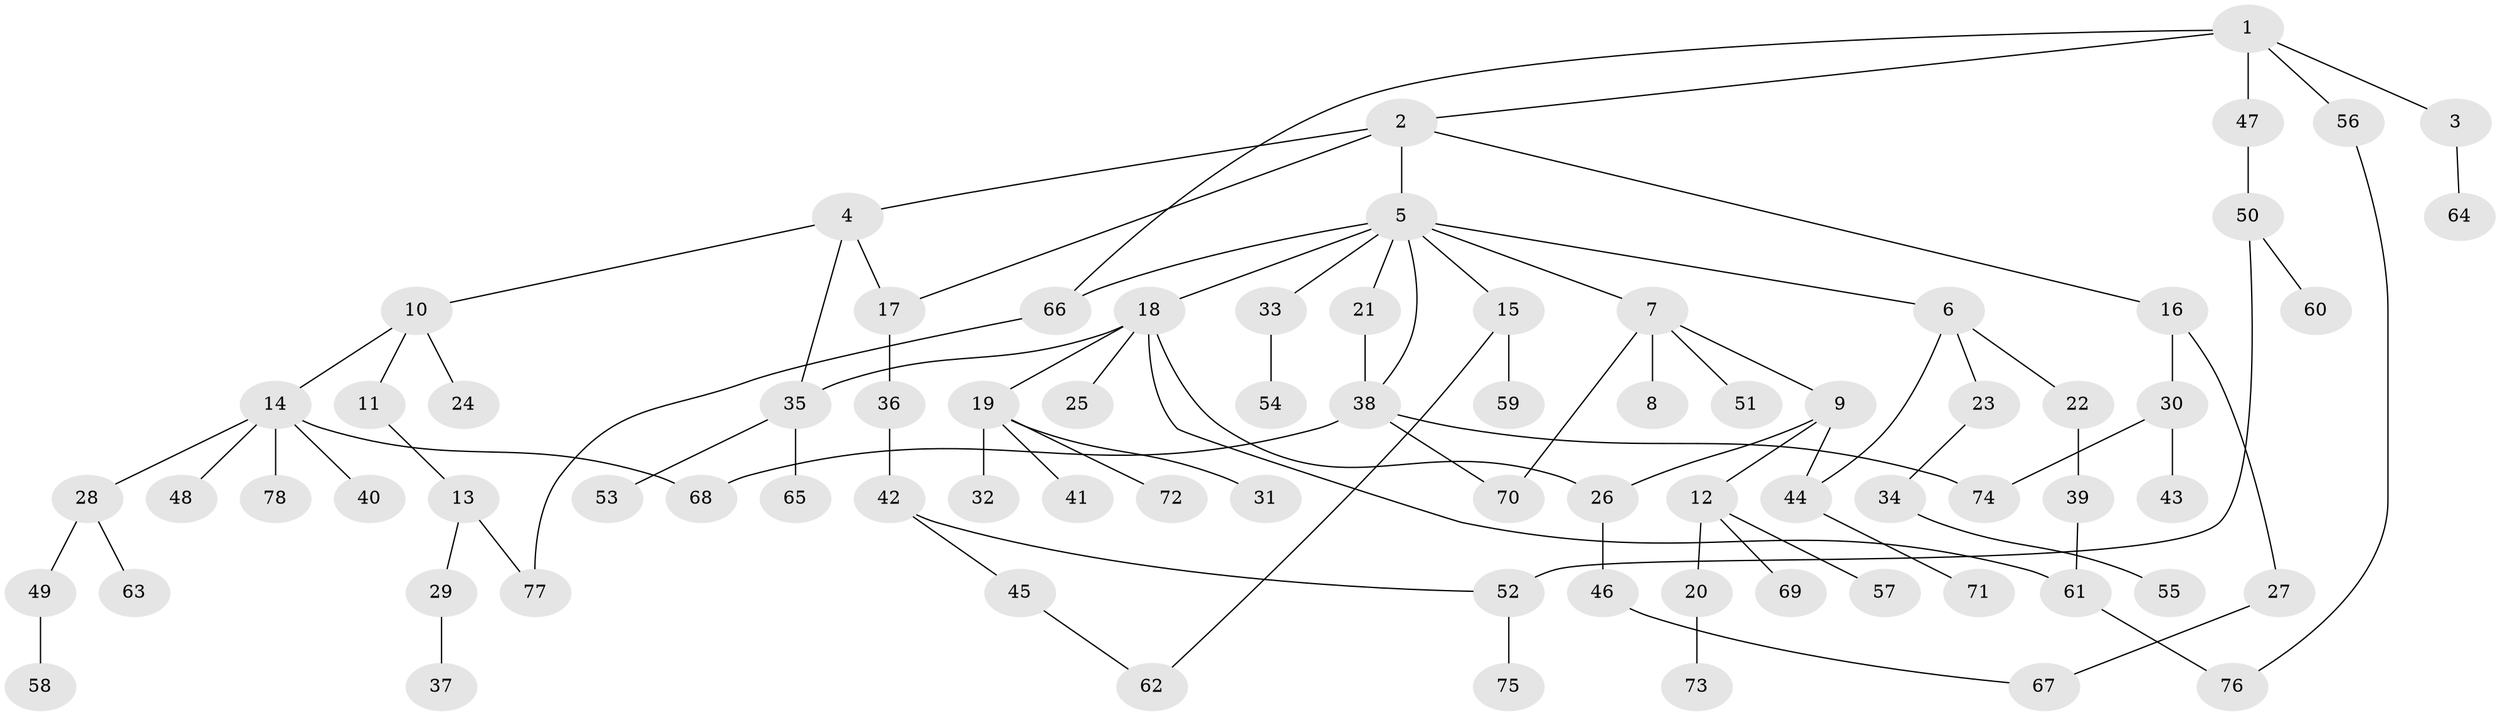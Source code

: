 // Generated by graph-tools (version 1.1) at 2025/10/02/27/25 16:10:54]
// undirected, 78 vertices, 92 edges
graph export_dot {
graph [start="1"]
  node [color=gray90,style=filled];
  1;
  2;
  3;
  4;
  5;
  6;
  7;
  8;
  9;
  10;
  11;
  12;
  13;
  14;
  15;
  16;
  17;
  18;
  19;
  20;
  21;
  22;
  23;
  24;
  25;
  26;
  27;
  28;
  29;
  30;
  31;
  32;
  33;
  34;
  35;
  36;
  37;
  38;
  39;
  40;
  41;
  42;
  43;
  44;
  45;
  46;
  47;
  48;
  49;
  50;
  51;
  52;
  53;
  54;
  55;
  56;
  57;
  58;
  59;
  60;
  61;
  62;
  63;
  64;
  65;
  66;
  67;
  68;
  69;
  70;
  71;
  72;
  73;
  74;
  75;
  76;
  77;
  78;
  1 -- 2;
  1 -- 3;
  1 -- 47;
  1 -- 56;
  1 -- 66;
  2 -- 4;
  2 -- 5;
  2 -- 16;
  2 -- 17;
  3 -- 64;
  4 -- 10;
  4 -- 17;
  4 -- 35;
  5 -- 6;
  5 -- 7;
  5 -- 15;
  5 -- 18;
  5 -- 21;
  5 -- 33;
  5 -- 38;
  5 -- 66;
  6 -- 22;
  6 -- 23;
  6 -- 44;
  7 -- 8;
  7 -- 9;
  7 -- 51;
  7 -- 70;
  9 -- 12;
  9 -- 26;
  9 -- 44;
  10 -- 11;
  10 -- 14;
  10 -- 24;
  11 -- 13;
  12 -- 20;
  12 -- 57;
  12 -- 69;
  13 -- 29;
  13 -- 77;
  14 -- 28;
  14 -- 40;
  14 -- 48;
  14 -- 78;
  14 -- 68;
  15 -- 59;
  15 -- 62;
  16 -- 27;
  16 -- 30;
  17 -- 36;
  18 -- 19;
  18 -- 25;
  18 -- 35;
  18 -- 26;
  18 -- 61;
  19 -- 31;
  19 -- 32;
  19 -- 41;
  19 -- 72;
  20 -- 73;
  21 -- 38;
  22 -- 39;
  23 -- 34;
  26 -- 46;
  27 -- 67;
  28 -- 49;
  28 -- 63;
  29 -- 37;
  30 -- 43;
  30 -- 74;
  33 -- 54;
  34 -- 55;
  35 -- 53;
  35 -- 65;
  36 -- 42;
  38 -- 68;
  38 -- 70;
  38 -- 74;
  39 -- 61;
  42 -- 45;
  42 -- 52;
  44 -- 71;
  45 -- 62;
  46 -- 67;
  47 -- 50;
  49 -- 58;
  50 -- 60;
  50 -- 52;
  52 -- 75;
  56 -- 76;
  61 -- 76;
  66 -- 77;
}
